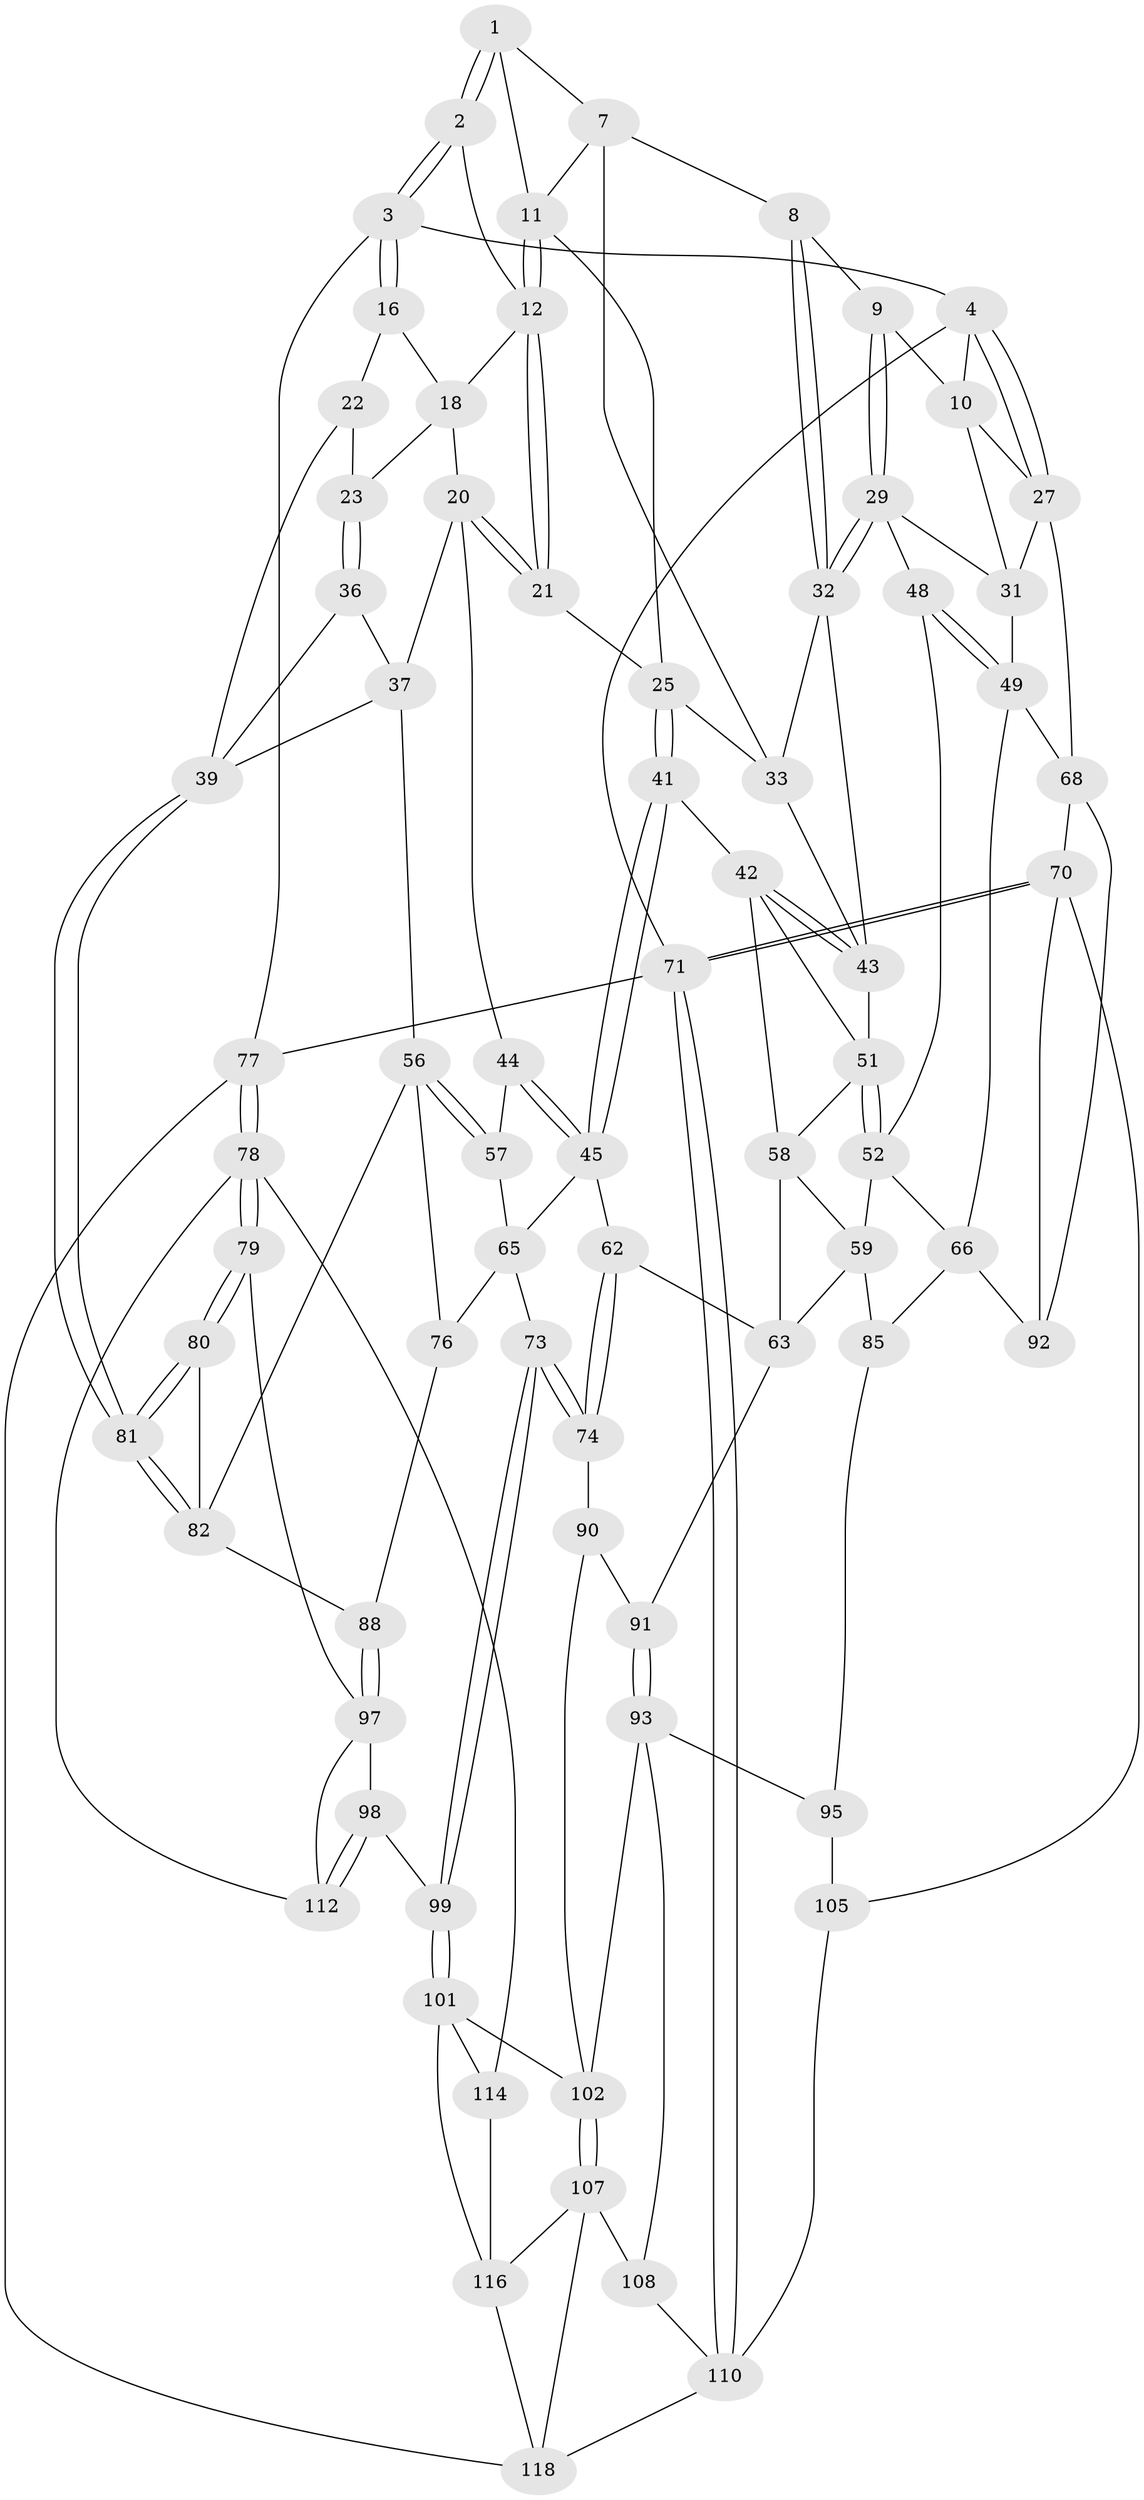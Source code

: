 // original degree distribution, {3: 0.016666666666666666, 5: 0.48333333333333334, 6: 0.24166666666666667, 4: 0.25833333333333336}
// Generated by graph-tools (version 1.1) at 2025/42/03/06/25 10:42:31]
// undirected, 74 vertices, 166 edges
graph export_dot {
graph [start="1"]
  node [color=gray90,style=filled];
  1 [pos="+0.3183628822939195+0",super="+6"];
  2 [pos="+0.7286989883079806+0"];
  3 [pos="+1+0"];
  4 [pos="+0+0",super="+5"];
  7 [pos="+0.39684594959045577+0.20867666526753098",super="+15"];
  8 [pos="+0.3248451803480246+0.23164632776808997"];
  9 [pos="+0.24150381153100697+0.20213919289246524"];
  10 [pos="+0.21648570946580925+0.16155846148542632",super="+28"];
  11 [pos="+0.5280731548217802+0.15668366076344856",super="+14"];
  12 [pos="+0.6466447467038723+0.11860448637894272",super="+13"];
  16 [pos="+1+0.1304303635867627",super="+17"];
  18 [pos="+0.7725400207034875+0.08366964161269701",super="+19"];
  20 [pos="+0.7173361229024559+0.3251143997650948",super="+38"];
  21 [pos="+0.6420141764164157+0.18654741443756678"];
  22 [pos="+0.8844571286401354+0.21074415614441167",super="+24"];
  23 [pos="+0.8482190692398273+0.27430921157205496"];
  25 [pos="+0.557425876251367+0.2777216723807742",super="+26"];
  27 [pos="+0+0.05113924753734724",super="+47"];
  29 [pos="+0.2200860468693664+0.2901875739742776",super="+30"];
  31 [pos="+0.12814517347737805+0.2998356025038795",super="+46"];
  32 [pos="+0.31266763086618593+0.3237452395520533",super="+35"];
  33 [pos="+0.4235701451727391+0.27449936166241984",super="+34"];
  36 [pos="+0.8681490103135717+0.2928904074287634"];
  37 [pos="+0.7669715717661304+0.3866129681272686",super="+55"];
  39 [pos="+1+0.40161523553119305",super="+40"];
  41 [pos="+0.5465572445954467+0.3756961826622471"];
  42 [pos="+0.4909271610085934+0.374619391030843",super="+53"];
  43 [pos="+0.4587676478548929+0.3441196809504212",super="+50"];
  44 [pos="+0.7073272511609171+0.36635839674933585"];
  45 [pos="+0.5937401698129487+0.41296661625038217",super="+61"];
  48 [pos="+0.20739772319980512+0.3414038804782602"];
  49 [pos="+0.09714230212627065+0.46044179896371723",super="+67"];
  51 [pos="+0.3225224825721018+0.3745426315670849",super="+54"];
  52 [pos="+0.28094419263720805+0.4237766950993363",super="+60"];
  56 [pos="+0.8290209006713232+0.51618230738034",super="+75"];
  57 [pos="+0.7315994697126826+0.4775412994442031"];
  58 [pos="+0.3376098785399471+0.509173180475996",super="+64"];
  59 [pos="+0.3260952529388876+0.510704312500003",super="+84"];
  62 [pos="+0.5477232396273605+0.5643604320713623"];
  63 [pos="+0.49658470697583906+0.5725924249590171",super="+83"];
  65 [pos="+0.6997303159129343+0.5212010492317287",super="+72"];
  66 [pos="+0.2093204988642777+0.5349514774925969",super="+86"];
  68 [pos="+0+0.5659424021331521",super="+69"];
  70 [pos="+0+0.7375655531459447",super="+106"];
  71 [pos="+0+1"];
  73 [pos="+0.6735913611449695+0.6543155987011512"];
  74 [pos="+0.6109125563674963+0.6197670768712278",super="+89"];
  76 [pos="+0.7892309345360025+0.5879231711827614"];
  77 [pos="+1+1"];
  78 [pos="+1+1",super="+113"];
  79 [pos="+1+0.79818219593116"];
  80 [pos="+1+0.7096659578032465"];
  81 [pos="+1+0.5355006450379606"];
  82 [pos="+0.8984985100273312+0.5944350962916948",super="+87"];
  85 [pos="+0.3459888152070606+0.6817703625316568"];
  88 [pos="+0.8569517319366025+0.6660372360506486"];
  90 [pos="+0.49337148443528034+0.707075844762058",super="+104"];
  91 [pos="+0.45281022989991715+0.6448889958352322"];
  92 [pos="+0.19735455055764214+0.6869968134572952"];
  93 [pos="+0.4238230238238043+0.7801479972672097",super="+94"];
  95 [pos="+0.35857118480810385+0.7802590835487425",super="+96"];
  97 [pos="+0.8500764373377344+0.7028930089769343",super="+100"];
  98 [pos="+0.7926093040791842+0.781148263903881"];
  99 [pos="+0.6778531524556286+0.6869187053686987"];
  101 [pos="+0.5935850360813794+0.7982247744679073",super="+115"];
  102 [pos="+0.5415212293968874+0.7987881444948532",super="+103"];
  105 [pos="+0.19880334485862483+0.7714109645041285",super="+109"];
  107 [pos="+0.5141435170932916+0.8497132808689675",super="+117"];
  108 [pos="+0.42033126666266185+0.8778625391012808"];
  110 [pos="+0.17314178473235314+1",super="+111"];
  112 [pos="+0.7984177139269857+0.7963718651316569"];
  114 [pos="+0.7307900924953511+0.9068861749352968"];
  116 [pos="+0.5688933764743508+0.9575571664740847",super="+119"];
  118 [pos="+0.4308493473405264+1",super="+120"];
  1 -- 2;
  1 -- 2;
  1 -- 11;
  1 -- 7;
  2 -- 3;
  2 -- 3;
  2 -- 12;
  3 -- 4;
  3 -- 16;
  3 -- 16;
  3 -- 77;
  4 -- 27;
  4 -- 27;
  4 -- 71;
  4 -- 10;
  7 -- 8;
  7 -- 33;
  7 -- 11;
  8 -- 9;
  8 -- 32;
  8 -- 32;
  9 -- 10;
  9 -- 29;
  9 -- 29;
  10 -- 27;
  10 -- 31;
  11 -- 12;
  11 -- 12;
  11 -- 25;
  12 -- 21;
  12 -- 21;
  12 -- 18;
  16 -- 22 [weight=2];
  16 -- 18;
  18 -- 20;
  18 -- 23;
  20 -- 21;
  20 -- 21;
  20 -- 37;
  20 -- 44;
  21 -- 25;
  22 -- 23;
  22 -- 39;
  23 -- 36;
  23 -- 36;
  25 -- 41;
  25 -- 41;
  25 -- 33;
  27 -- 68;
  27 -- 31;
  29 -- 32;
  29 -- 32;
  29 -- 48;
  29 -- 31;
  31 -- 49;
  32 -- 33;
  32 -- 43;
  33 -- 43;
  36 -- 37;
  36 -- 39;
  37 -- 56;
  37 -- 39;
  39 -- 81;
  39 -- 81;
  41 -- 42;
  41 -- 45;
  41 -- 45;
  42 -- 43;
  42 -- 43;
  42 -- 51;
  42 -- 58;
  43 -- 51;
  44 -- 45;
  44 -- 45;
  44 -- 57;
  45 -- 65;
  45 -- 62;
  48 -- 49;
  48 -- 49;
  48 -- 52;
  49 -- 66;
  49 -- 68;
  51 -- 52;
  51 -- 52;
  51 -- 58;
  52 -- 66;
  52 -- 59;
  56 -- 57;
  56 -- 57;
  56 -- 82;
  56 -- 76;
  57 -- 65;
  58 -- 59;
  58 -- 63;
  59 -- 85;
  59 -- 63;
  62 -- 63;
  62 -- 74;
  62 -- 74;
  63 -- 91;
  65 -- 73;
  65 -- 76;
  66 -- 92;
  66 -- 85;
  68 -- 70;
  68 -- 92;
  70 -- 71;
  70 -- 71;
  70 -- 105;
  70 -- 92;
  71 -- 110;
  71 -- 110;
  71 -- 77;
  73 -- 74;
  73 -- 74;
  73 -- 99;
  73 -- 99;
  74 -- 90 [weight=2];
  76 -- 88;
  77 -- 78;
  77 -- 78;
  77 -- 118;
  78 -- 79;
  78 -- 79;
  78 -- 112;
  78 -- 114;
  79 -- 80;
  79 -- 80;
  79 -- 97;
  80 -- 81;
  80 -- 81;
  80 -- 82;
  81 -- 82;
  81 -- 82;
  82 -- 88;
  85 -- 95;
  88 -- 97;
  88 -- 97;
  90 -- 91;
  90 -- 102;
  91 -- 93;
  91 -- 93;
  93 -- 108;
  93 -- 95;
  93 -- 102;
  95 -- 105 [weight=2];
  97 -- 98;
  97 -- 112;
  98 -- 99;
  98 -- 112;
  98 -- 112;
  99 -- 101;
  99 -- 101;
  101 -- 102;
  101 -- 114;
  101 -- 116;
  102 -- 107;
  102 -- 107;
  105 -- 110;
  107 -- 108;
  107 -- 116;
  107 -- 118;
  108 -- 110;
  110 -- 118;
  114 -- 116;
  116 -- 118;
}
